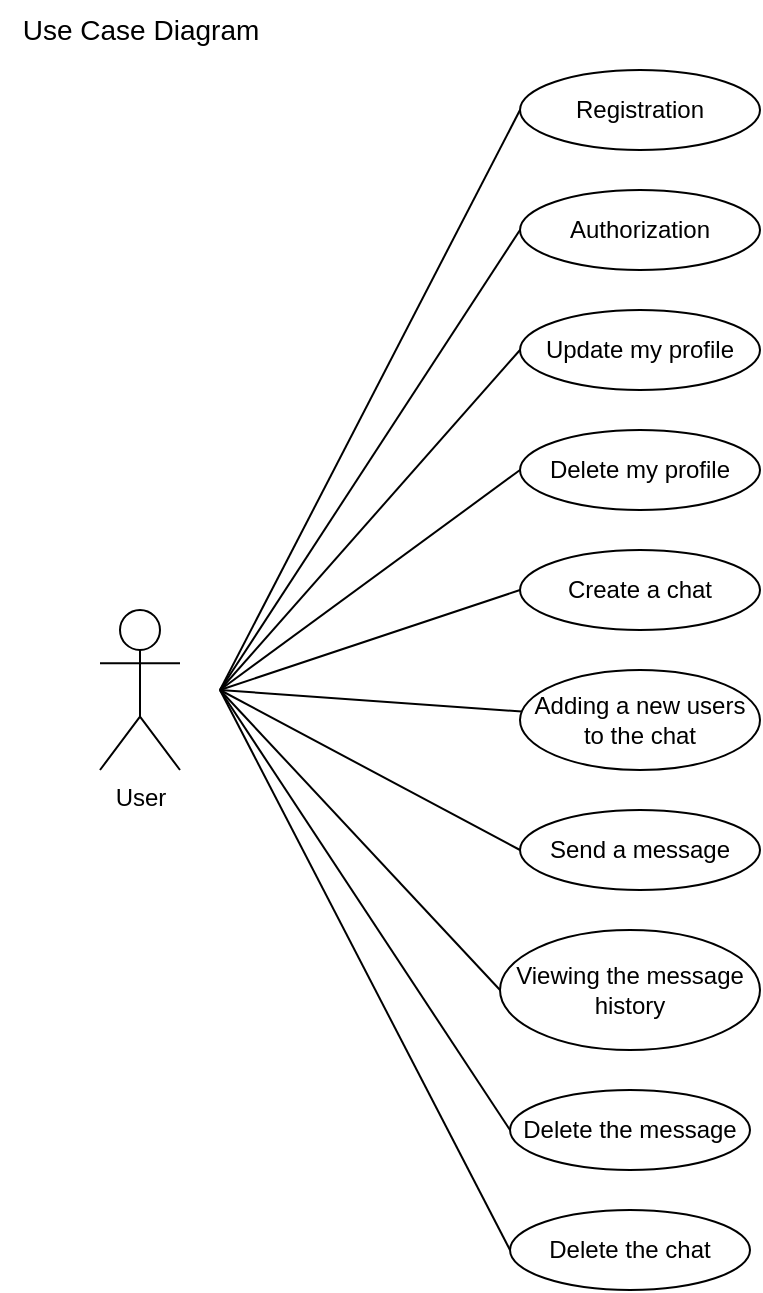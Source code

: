 <mxfile version="20.3.0" type="device"><diagram id="X1q36CZ-M2ro4eG3wAl6" name="Страница 1"><mxGraphModel dx="1422" dy="865" grid="1" gridSize="10" guides="1" tooltips="1" connect="1" arrows="1" fold="1" page="1" pageScale="1" pageWidth="827" pageHeight="1169" math="0" shadow="0"><root><mxCell id="0"/><mxCell id="1" parent="0"/><mxCell id="qbZ__SGKz6UJNV9RtM6d-5" value="User" style="shape=umlActor;verticalLabelPosition=bottom;verticalAlign=top;html=1;outlineConnect=0;" vertex="1" parent="1"><mxGeometry x="120" y="320" width="40" height="80" as="geometry"/></mxCell><mxCell id="qbZ__SGKz6UJNV9RtM6d-6" value="Registration" style="ellipse;whiteSpace=wrap;html=1;" vertex="1" parent="1"><mxGeometry x="330" y="50" width="120" height="40" as="geometry"/></mxCell><mxCell id="qbZ__SGKz6UJNV9RtM6d-7" value="Authorization" style="ellipse;whiteSpace=wrap;html=1;" vertex="1" parent="1"><mxGeometry x="330" y="110" width="120" height="40" as="geometry"/></mxCell><mxCell id="qbZ__SGKz6UJNV9RtM6d-8" value="Create a chat" style="ellipse;whiteSpace=wrap;html=1;" vertex="1" parent="1"><mxGeometry x="330" y="290" width="120" height="40" as="geometry"/></mxCell><mxCell id="qbZ__SGKz6UJNV9RtM6d-9" value="Adding a new users to the chat" style="ellipse;whiteSpace=wrap;html=1;" vertex="1" parent="1"><mxGeometry x="330" y="350" width="120" height="50" as="geometry"/></mxCell><mxCell id="qbZ__SGKz6UJNV9RtM6d-10" value="Send a message" style="ellipse;whiteSpace=wrap;html=1;" vertex="1" parent="1"><mxGeometry x="330" y="420" width="120" height="40" as="geometry"/></mxCell><mxCell id="qbZ__SGKz6UJNV9RtM6d-11" value="Viewing the message history" style="ellipse;whiteSpace=wrap;html=1;" vertex="1" parent="1"><mxGeometry x="320" y="480" width="130" height="60" as="geometry"/></mxCell><mxCell id="qbZ__SGKz6UJNV9RtM6d-12" value="Delete the message" style="ellipse;whiteSpace=wrap;html=1;" vertex="1" parent="1"><mxGeometry x="325" y="560" width="120" height="40" as="geometry"/></mxCell><mxCell id="qbZ__SGKz6UJNV9RtM6d-13" value="Delete the chat" style="ellipse;whiteSpace=wrap;html=1;" vertex="1" parent="1"><mxGeometry x="325" y="620" width="120" height="40" as="geometry"/></mxCell><mxCell id="qbZ__SGKz6UJNV9RtM6d-14" value="Update my profile" style="ellipse;whiteSpace=wrap;html=1;" vertex="1" parent="1"><mxGeometry x="330" y="170" width="120" height="40" as="geometry"/></mxCell><mxCell id="qbZ__SGKz6UJNV9RtM6d-15" value="Delete my profile" style="ellipse;whiteSpace=wrap;html=1;" vertex="1" parent="1"><mxGeometry x="330" y="230" width="120" height="40" as="geometry"/></mxCell><mxCell id="qbZ__SGKz6UJNV9RtM6d-20" value="" style="endArrow=none;html=1;rounded=0;entryX=0;entryY=0.5;entryDx=0;entryDy=0;" edge="1" parent="1" target="qbZ__SGKz6UJNV9RtM6d-6"><mxGeometry width="50" height="50" relative="1" as="geometry"><mxPoint x="180" y="360" as="sourcePoint"/><mxPoint x="220" y="285" as="targetPoint"/></mxGeometry></mxCell><mxCell id="qbZ__SGKz6UJNV9RtM6d-21" value="" style="endArrow=none;html=1;rounded=0;entryX=0;entryY=0.5;entryDx=0;entryDy=0;" edge="1" parent="1" target="qbZ__SGKz6UJNV9RtM6d-7"><mxGeometry width="50" height="50" relative="1" as="geometry"><mxPoint x="180" y="360" as="sourcePoint"/><mxPoint x="337.96" y="87" as="targetPoint"/></mxGeometry></mxCell><mxCell id="qbZ__SGKz6UJNV9RtM6d-22" value="" style="endArrow=none;html=1;rounded=0;entryX=0;entryY=0.5;entryDx=0;entryDy=0;" edge="1" parent="1" target="qbZ__SGKz6UJNV9RtM6d-14"><mxGeometry width="50" height="50" relative="1" as="geometry"><mxPoint x="180" y="360" as="sourcePoint"/><mxPoint x="340" y="140" as="targetPoint"/></mxGeometry></mxCell><mxCell id="qbZ__SGKz6UJNV9RtM6d-23" value="" style="endArrow=none;html=1;rounded=0;entryX=0;entryY=0.5;entryDx=0;entryDy=0;" edge="1" parent="1" target="qbZ__SGKz6UJNV9RtM6d-15"><mxGeometry width="50" height="50" relative="1" as="geometry"><mxPoint x="180" y="360" as="sourcePoint"/><mxPoint x="340" y="200" as="targetPoint"/></mxGeometry></mxCell><mxCell id="qbZ__SGKz6UJNV9RtM6d-24" value="" style="endArrow=none;html=1;rounded=0;entryX=0;entryY=0.5;entryDx=0;entryDy=0;" edge="1" parent="1" target="qbZ__SGKz6UJNV9RtM6d-8"><mxGeometry width="50" height="50" relative="1" as="geometry"><mxPoint x="180" y="360" as="sourcePoint"/><mxPoint x="340" y="260" as="targetPoint"/></mxGeometry></mxCell><mxCell id="qbZ__SGKz6UJNV9RtM6d-25" value="" style="endArrow=none;html=1;rounded=0;" edge="1" parent="1" target="qbZ__SGKz6UJNV9RtM6d-9"><mxGeometry width="50" height="50" relative="1" as="geometry"><mxPoint x="180" y="360" as="sourcePoint"/><mxPoint x="340" y="320" as="targetPoint"/></mxGeometry></mxCell><mxCell id="qbZ__SGKz6UJNV9RtM6d-26" value="" style="endArrow=none;html=1;rounded=0;entryX=0;entryY=0.5;entryDx=0;entryDy=0;" edge="1" parent="1" target="qbZ__SGKz6UJNV9RtM6d-10"><mxGeometry width="50" height="50" relative="1" as="geometry"><mxPoint x="180" y="360" as="sourcePoint"/><mxPoint x="340.133" y="386.663" as="targetPoint"/></mxGeometry></mxCell><mxCell id="qbZ__SGKz6UJNV9RtM6d-27" value="" style="endArrow=none;html=1;rounded=0;entryX=0;entryY=0.5;entryDx=0;entryDy=0;" edge="1" parent="1" target="qbZ__SGKz6UJNV9RtM6d-11"><mxGeometry width="50" height="50" relative="1" as="geometry"><mxPoint x="180" y="360" as="sourcePoint"/><mxPoint x="340" y="450" as="targetPoint"/></mxGeometry></mxCell><mxCell id="qbZ__SGKz6UJNV9RtM6d-28" value="" style="endArrow=none;html=1;rounded=0;entryX=0;entryY=0.5;entryDx=0;entryDy=0;" edge="1" parent="1" target="qbZ__SGKz6UJNV9RtM6d-12"><mxGeometry width="50" height="50" relative="1" as="geometry"><mxPoint x="180" y="360" as="sourcePoint"/><mxPoint x="330" y="520" as="targetPoint"/></mxGeometry></mxCell><mxCell id="qbZ__SGKz6UJNV9RtM6d-29" value="" style="endArrow=none;html=1;rounded=0;entryX=0;entryY=0.5;entryDx=0;entryDy=0;" edge="1" parent="1" target="qbZ__SGKz6UJNV9RtM6d-13"><mxGeometry width="50" height="50" relative="1" as="geometry"><mxPoint x="180" y="360" as="sourcePoint"/><mxPoint x="335" y="590" as="targetPoint"/></mxGeometry></mxCell><mxCell id="qbZ__SGKz6UJNV9RtM6d-30" value="&lt;font style=&quot;font-size: 14px;&quot;&gt;Use Case Diagram&lt;/font&gt;" style="text;html=1;align=center;verticalAlign=middle;resizable=0;points=[];autosize=1;strokeColor=none;fillColor=none;" vertex="1" parent="1"><mxGeometry x="70" y="15" width="140" height="30" as="geometry"/></mxCell></root></mxGraphModel></diagram></mxfile>
